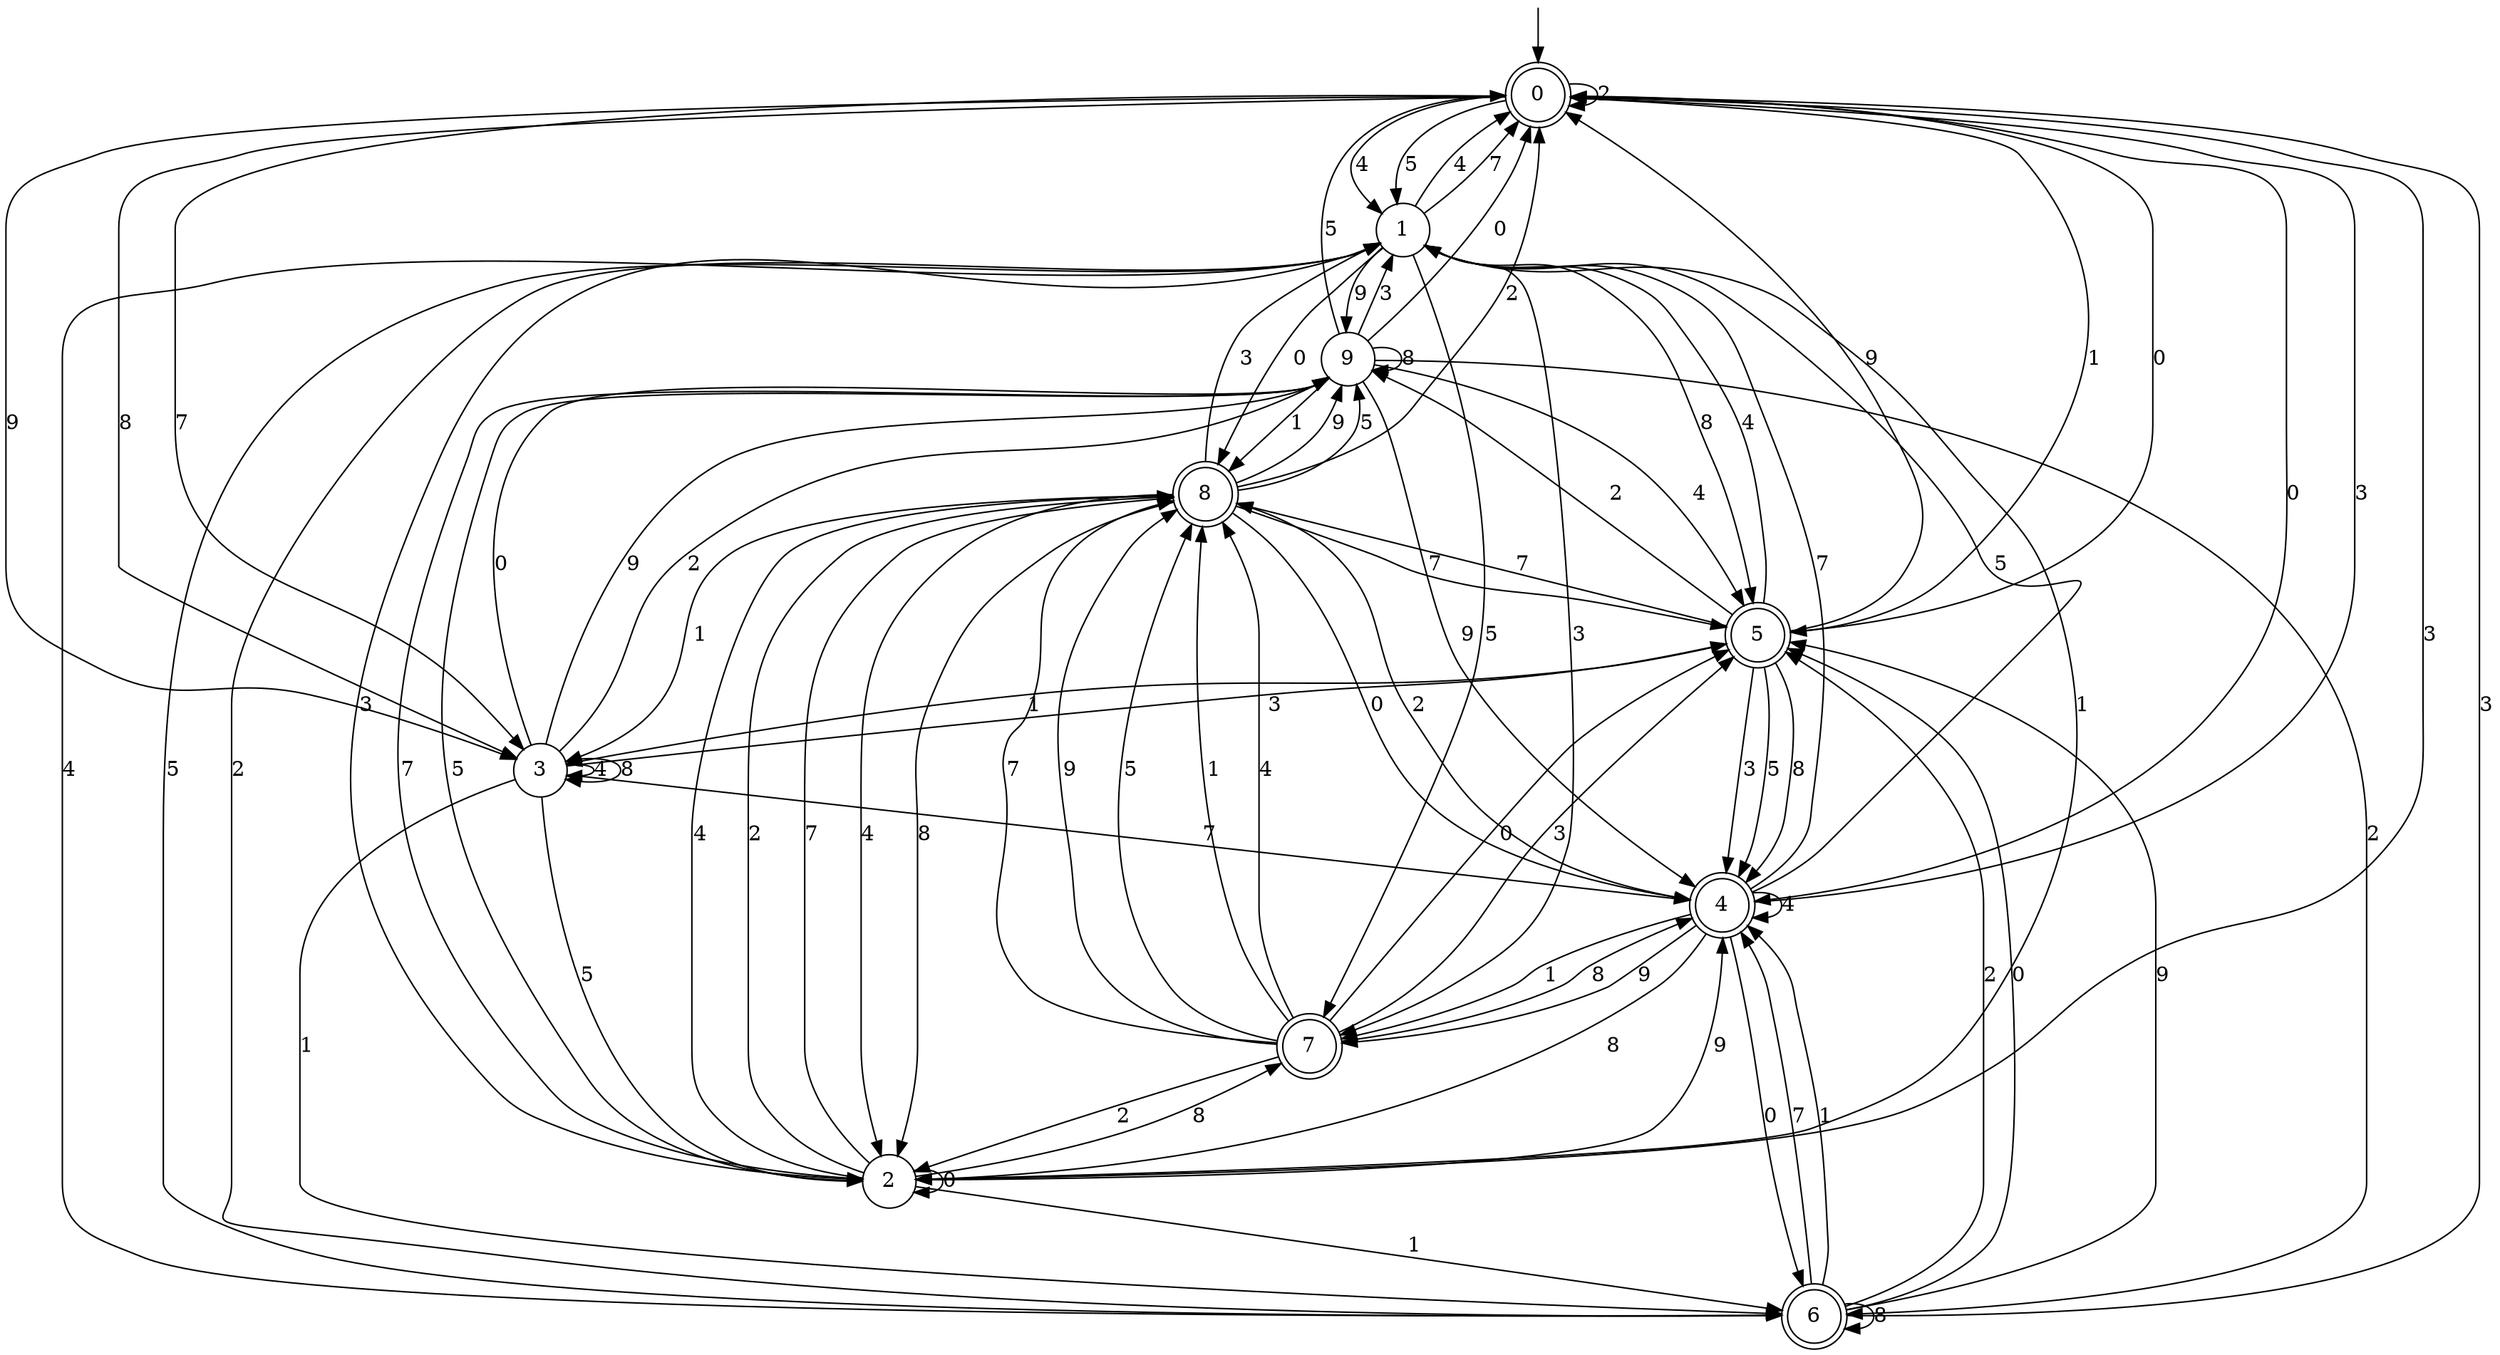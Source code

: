digraph g {

	s0 [shape="doublecircle" label="0"];
	s1 [shape="circle" label="1"];
	s2 [shape="circle" label="2"];
	s3 [shape="circle" label="3"];
	s4 [shape="doublecircle" label="4"];
	s5 [shape="doublecircle" label="5"];
	s6 [shape="doublecircle" label="6"];
	s7 [shape="doublecircle" label="7"];
	s8 [shape="doublecircle" label="8"];
	s9 [shape="circle" label="9"];
	s0 -> s1 [label="4"];
	s0 -> s0 [label="2"];
	s0 -> s2 [label="3"];
	s0 -> s3 [label="7"];
	s0 -> s4 [label="0"];
	s0 -> s3 [label="9"];
	s0 -> s1 [label="5"];
	s0 -> s5 [label="1"];
	s0 -> s3 [label="8"];
	s1 -> s0 [label="4"];
	s1 -> s6 [label="2"];
	s1 -> s7 [label="3"];
	s1 -> s0 [label="7"];
	s1 -> s8 [label="0"];
	s1 -> s9 [label="9"];
	s1 -> s7 [label="5"];
	s1 -> s2 [label="1"];
	s1 -> s5 [label="8"];
	s2 -> s8 [label="4"];
	s2 -> s8 [label="2"];
	s2 -> s1 [label="3"];
	s2 -> s8 [label="7"];
	s2 -> s2 [label="0"];
	s2 -> s4 [label="9"];
	s2 -> s9 [label="5"];
	s2 -> s6 [label="1"];
	s2 -> s7 [label="8"];
	s3 -> s3 [label="4"];
	s3 -> s9 [label="2"];
	s3 -> s5 [label="3"];
	s3 -> s4 [label="7"];
	s3 -> s9 [label="0"];
	s3 -> s9 [label="9"];
	s3 -> s2 [label="5"];
	s3 -> s6 [label="1"];
	s3 -> s3 [label="8"];
	s4 -> s4 [label="4"];
	s4 -> s8 [label="2"];
	s4 -> s0 [label="3"];
	s4 -> s1 [label="7"];
	s4 -> s6 [label="0"];
	s4 -> s7 [label="9"];
	s4 -> s1 [label="5"];
	s4 -> s7 [label="1"];
	s4 -> s2 [label="8"];
	s5 -> s1 [label="4"];
	s5 -> s9 [label="2"];
	s5 -> s4 [label="3"];
	s5 -> s8 [label="7"];
	s5 -> s0 [label="0"];
	s5 -> s0 [label="9"];
	s5 -> s4 [label="5"];
	s5 -> s3 [label="1"];
	s5 -> s4 [label="8"];
	s6 -> s1 [label="4"];
	s6 -> s5 [label="2"];
	s6 -> s0 [label="3"];
	s6 -> s4 [label="7"];
	s6 -> s5 [label="0"];
	s6 -> s5 [label="9"];
	s6 -> s1 [label="5"];
	s6 -> s4 [label="1"];
	s6 -> s6 [label="8"];
	s7 -> s8 [label="4"];
	s7 -> s2 [label="2"];
	s7 -> s5 [label="3"];
	s7 -> s8 [label="7"];
	s7 -> s5 [label="0"];
	s7 -> s8 [label="9"];
	s7 -> s8 [label="5"];
	s7 -> s8 [label="1"];
	s7 -> s4 [label="8"];
	s8 -> s2 [label="4"];
	s8 -> s0 [label="2"];
	s8 -> s1 [label="3"];
	s8 -> s5 [label="7"];
	s8 -> s4 [label="0"];
	s8 -> s9 [label="9"];
	s8 -> s9 [label="5"];
	s8 -> s3 [label="1"];
	s8 -> s2 [label="8"];
	s9 -> s5 [label="4"];
	s9 -> s6 [label="2"];
	s9 -> s1 [label="3"];
	s9 -> s2 [label="7"];
	s9 -> s0 [label="0"];
	s9 -> s4 [label="9"];
	s9 -> s0 [label="5"];
	s9 -> s8 [label="1"];
	s9 -> s9 [label="8"];

__start0 [label="" shape="none" width="0" height="0"];
__start0 -> s0;

}
